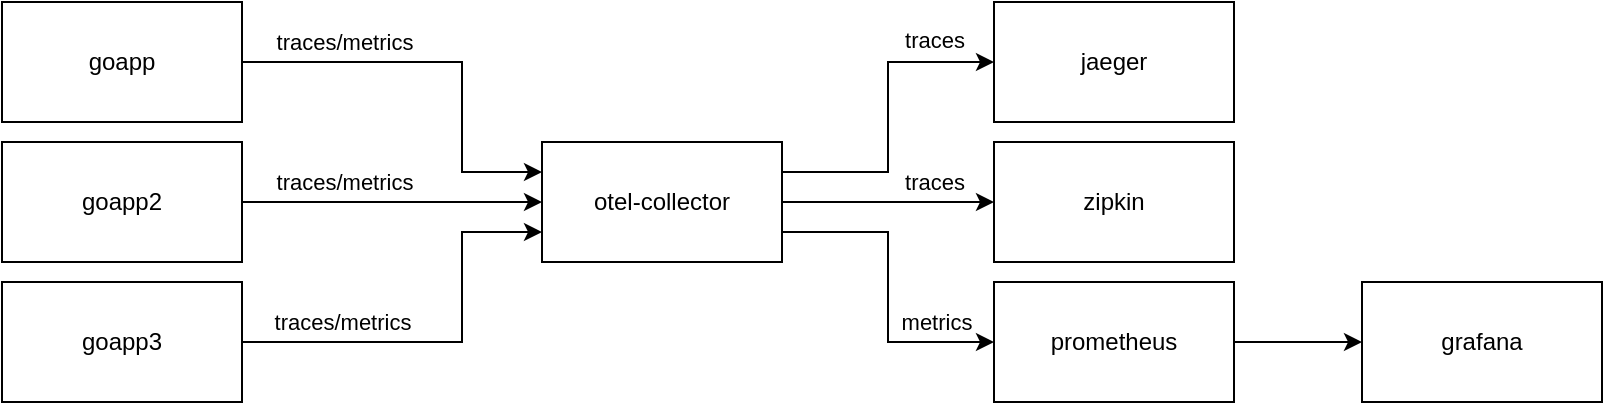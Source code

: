 <mxfile version="24.2.5" type="device">
  <diagram name="Página-1" id="uxHcxzMffVEy4HYw7IDP">
    <mxGraphModel dx="988" dy="570" grid="1" gridSize="10" guides="1" tooltips="1" connect="1" arrows="1" fold="1" page="1" pageScale="1" pageWidth="827" pageHeight="1169" math="0" shadow="0">
      <root>
        <mxCell id="0" />
        <mxCell id="1" parent="0" />
        <mxCell id="T0MntwJG-2M0hRCCA0R4-12" style="edgeStyle=orthogonalEdgeStyle;rounded=0;orthogonalLoop=1;jettySize=auto;html=1;exitX=1;exitY=0.5;exitDx=0;exitDy=0;entryX=0;entryY=0.25;entryDx=0;entryDy=0;" edge="1" parent="1" source="T0MntwJG-2M0hRCCA0R4-2" target="T0MntwJG-2M0hRCCA0R4-17">
          <mxGeometry relative="1" as="geometry">
            <mxPoint x="194" y="230" as="targetPoint" />
            <Array as="points">
              <mxPoint x="244" y="160" />
              <mxPoint x="244" y="215" />
            </Array>
          </mxGeometry>
        </mxCell>
        <mxCell id="T0MntwJG-2M0hRCCA0R4-31" value="traces/metrics" style="edgeLabel;html=1;align=center;verticalAlign=middle;resizable=0;points=[];" vertex="1" connectable="0" parent="T0MntwJG-2M0hRCCA0R4-12">
          <mxGeometry x="-0.617" y="1" relative="1" as="geometry">
            <mxPoint x="11" y="-9" as="offset" />
          </mxGeometry>
        </mxCell>
        <mxCell id="T0MntwJG-2M0hRCCA0R4-2" value="goapp" style="rounded=0;whiteSpace=wrap;html=1;" vertex="1" parent="1">
          <mxGeometry x="14" y="130" width="120" height="60" as="geometry" />
        </mxCell>
        <mxCell id="T0MntwJG-2M0hRCCA0R4-13" style="edgeStyle=orthogonalEdgeStyle;rounded=0;orthogonalLoop=1;jettySize=auto;html=1;exitX=1;exitY=0.5;exitDx=0;exitDy=0;entryX=0;entryY=0.5;entryDx=0;entryDy=0;" edge="1" parent="1" source="T0MntwJG-2M0hRCCA0R4-3" target="T0MntwJG-2M0hRCCA0R4-17">
          <mxGeometry relative="1" as="geometry">
            <mxPoint x="194" y="230" as="targetPoint" />
          </mxGeometry>
        </mxCell>
        <mxCell id="T0MntwJG-2M0hRCCA0R4-32" value="traces/metrics" style="edgeLabel;html=1;align=center;verticalAlign=middle;resizable=0;points=[];" vertex="1" connectable="0" parent="T0MntwJG-2M0hRCCA0R4-13">
          <mxGeometry x="-0.488" y="-1" relative="1" as="geometry">
            <mxPoint x="12" y="-11" as="offset" />
          </mxGeometry>
        </mxCell>
        <mxCell id="T0MntwJG-2M0hRCCA0R4-3" value="goapp2" style="rounded=0;whiteSpace=wrap;html=1;" vertex="1" parent="1">
          <mxGeometry x="14" y="200" width="120" height="60" as="geometry" />
        </mxCell>
        <mxCell id="T0MntwJG-2M0hRCCA0R4-14" style="edgeStyle=orthogonalEdgeStyle;rounded=0;orthogonalLoop=1;jettySize=auto;html=1;exitX=1;exitY=0.5;exitDx=0;exitDy=0;entryX=0;entryY=0.75;entryDx=0;entryDy=0;" edge="1" parent="1" source="T0MntwJG-2M0hRCCA0R4-4" target="T0MntwJG-2M0hRCCA0R4-17">
          <mxGeometry relative="1" as="geometry">
            <mxPoint x="194" y="230" as="targetPoint" />
            <Array as="points">
              <mxPoint x="244" y="300" />
              <mxPoint x="244" y="245" />
            </Array>
          </mxGeometry>
        </mxCell>
        <mxCell id="T0MntwJG-2M0hRCCA0R4-33" value="traces/metrics" style="edgeLabel;html=1;align=center;verticalAlign=middle;resizable=0;points=[];" vertex="1" connectable="0" parent="T0MntwJG-2M0hRCCA0R4-14">
          <mxGeometry x="-0.645" relative="1" as="geometry">
            <mxPoint x="13" y="-10" as="offset" />
          </mxGeometry>
        </mxCell>
        <mxCell id="T0MntwJG-2M0hRCCA0R4-4" value="goapp3" style="rounded=0;whiteSpace=wrap;html=1;" vertex="1" parent="1">
          <mxGeometry x="14" y="270" width="120" height="60" as="geometry" />
        </mxCell>
        <mxCell id="T0MntwJG-2M0hRCCA0R4-8" value="jaeger" style="rounded=0;whiteSpace=wrap;html=1;" vertex="1" parent="1">
          <mxGeometry x="510" y="130" width="120" height="60" as="geometry" />
        </mxCell>
        <mxCell id="T0MntwJG-2M0hRCCA0R4-9" value="zipkin" style="rounded=0;whiteSpace=wrap;html=1;" vertex="1" parent="1">
          <mxGeometry x="510" y="200" width="120" height="60" as="geometry" />
        </mxCell>
        <mxCell id="T0MntwJG-2M0hRCCA0R4-29" style="edgeStyle=orthogonalEdgeStyle;rounded=0;orthogonalLoop=1;jettySize=auto;html=1;" edge="1" parent="1" source="T0MntwJG-2M0hRCCA0R4-10" target="T0MntwJG-2M0hRCCA0R4-11">
          <mxGeometry relative="1" as="geometry" />
        </mxCell>
        <mxCell id="T0MntwJG-2M0hRCCA0R4-10" value="prometheus" style="rounded=0;whiteSpace=wrap;html=1;" vertex="1" parent="1">
          <mxGeometry x="510" y="270" width="120" height="60" as="geometry" />
        </mxCell>
        <mxCell id="T0MntwJG-2M0hRCCA0R4-11" value="grafana" style="rounded=0;whiteSpace=wrap;html=1;" vertex="1" parent="1">
          <mxGeometry x="694" y="270" width="120" height="60" as="geometry" />
        </mxCell>
        <mxCell id="T0MntwJG-2M0hRCCA0R4-19" style="edgeStyle=orthogonalEdgeStyle;rounded=0;orthogonalLoop=1;jettySize=auto;html=1;exitX=1;exitY=0.25;exitDx=0;exitDy=0;entryX=0;entryY=0.5;entryDx=0;entryDy=0;" edge="1" parent="1" source="T0MntwJG-2M0hRCCA0R4-17" target="T0MntwJG-2M0hRCCA0R4-8">
          <mxGeometry relative="1" as="geometry" />
        </mxCell>
        <mxCell id="T0MntwJG-2M0hRCCA0R4-23" value="traces" style="edgeLabel;html=1;align=center;verticalAlign=middle;resizable=0;points=[];" vertex="1" connectable="0" parent="T0MntwJG-2M0hRCCA0R4-19">
          <mxGeometry x="0.174" y="-5" relative="1" as="geometry">
            <mxPoint x="18" y="-25" as="offset" />
          </mxGeometry>
        </mxCell>
        <mxCell id="T0MntwJG-2M0hRCCA0R4-22" style="edgeStyle=orthogonalEdgeStyle;rounded=0;orthogonalLoop=1;jettySize=auto;html=1;exitX=1;exitY=0.5;exitDx=0;exitDy=0;entryX=0;entryY=0.5;entryDx=0;entryDy=0;" edge="1" parent="1" source="T0MntwJG-2M0hRCCA0R4-17" target="T0MntwJG-2M0hRCCA0R4-9">
          <mxGeometry relative="1" as="geometry" />
        </mxCell>
        <mxCell id="T0MntwJG-2M0hRCCA0R4-24" value="traces" style="edgeLabel;html=1;align=center;verticalAlign=middle;resizable=0;points=[];" vertex="1" connectable="0" parent="T0MntwJG-2M0hRCCA0R4-22">
          <mxGeometry x="-0.061" y="3" relative="1" as="geometry">
            <mxPoint x="26" y="-7" as="offset" />
          </mxGeometry>
        </mxCell>
        <mxCell id="T0MntwJG-2M0hRCCA0R4-25" style="edgeStyle=orthogonalEdgeStyle;rounded=0;orthogonalLoop=1;jettySize=auto;html=1;exitX=1;exitY=0.75;exitDx=0;exitDy=0;entryX=0;entryY=0.5;entryDx=0;entryDy=0;" edge="1" parent="1" source="T0MntwJG-2M0hRCCA0R4-17" target="T0MntwJG-2M0hRCCA0R4-10">
          <mxGeometry relative="1" as="geometry" />
        </mxCell>
        <mxCell id="T0MntwJG-2M0hRCCA0R4-26" value="metrics" style="edgeLabel;html=1;align=center;verticalAlign=middle;resizable=0;points=[];" vertex="1" connectable="0" parent="T0MntwJG-2M0hRCCA0R4-25">
          <mxGeometry x="0.47" y="-1" relative="1" as="geometry">
            <mxPoint x="13" y="-11" as="offset" />
          </mxGeometry>
        </mxCell>
        <mxCell id="T0MntwJG-2M0hRCCA0R4-17" value="otel-collector" style="rounded=0;whiteSpace=wrap;html=1;" vertex="1" parent="1">
          <mxGeometry x="284" y="200" width="120" height="60" as="geometry" />
        </mxCell>
      </root>
    </mxGraphModel>
  </diagram>
</mxfile>
